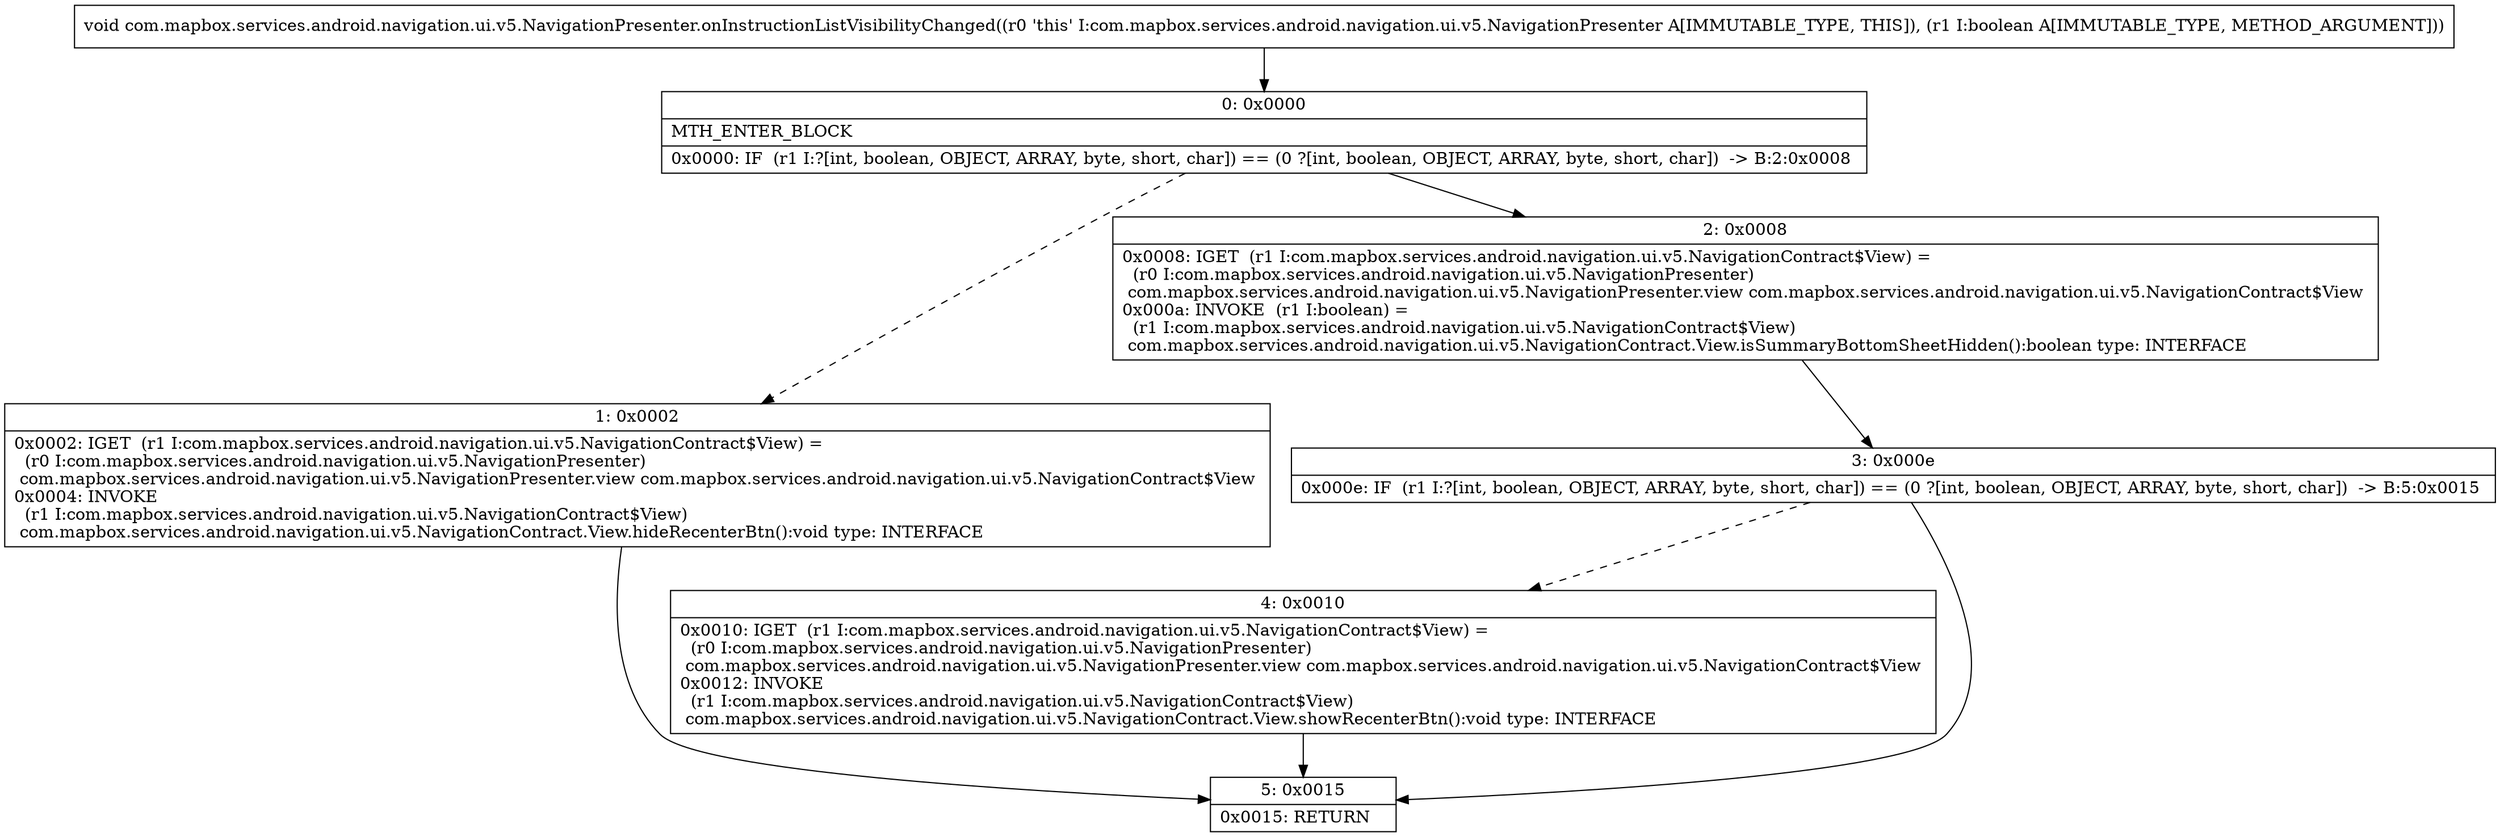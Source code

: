 digraph "CFG forcom.mapbox.services.android.navigation.ui.v5.NavigationPresenter.onInstructionListVisibilityChanged(Z)V" {
Node_0 [shape=record,label="{0\:\ 0x0000|MTH_ENTER_BLOCK\l|0x0000: IF  (r1 I:?[int, boolean, OBJECT, ARRAY, byte, short, char]) == (0 ?[int, boolean, OBJECT, ARRAY, byte, short, char])  \-\> B:2:0x0008 \l}"];
Node_1 [shape=record,label="{1\:\ 0x0002|0x0002: IGET  (r1 I:com.mapbox.services.android.navigation.ui.v5.NavigationContract$View) = \l  (r0 I:com.mapbox.services.android.navigation.ui.v5.NavigationPresenter)\l com.mapbox.services.android.navigation.ui.v5.NavigationPresenter.view com.mapbox.services.android.navigation.ui.v5.NavigationContract$View \l0x0004: INVOKE  \l  (r1 I:com.mapbox.services.android.navigation.ui.v5.NavigationContract$View)\l com.mapbox.services.android.navigation.ui.v5.NavigationContract.View.hideRecenterBtn():void type: INTERFACE \l}"];
Node_2 [shape=record,label="{2\:\ 0x0008|0x0008: IGET  (r1 I:com.mapbox.services.android.navigation.ui.v5.NavigationContract$View) = \l  (r0 I:com.mapbox.services.android.navigation.ui.v5.NavigationPresenter)\l com.mapbox.services.android.navigation.ui.v5.NavigationPresenter.view com.mapbox.services.android.navigation.ui.v5.NavigationContract$View \l0x000a: INVOKE  (r1 I:boolean) = \l  (r1 I:com.mapbox.services.android.navigation.ui.v5.NavigationContract$View)\l com.mapbox.services.android.navigation.ui.v5.NavigationContract.View.isSummaryBottomSheetHidden():boolean type: INTERFACE \l}"];
Node_3 [shape=record,label="{3\:\ 0x000e|0x000e: IF  (r1 I:?[int, boolean, OBJECT, ARRAY, byte, short, char]) == (0 ?[int, boolean, OBJECT, ARRAY, byte, short, char])  \-\> B:5:0x0015 \l}"];
Node_4 [shape=record,label="{4\:\ 0x0010|0x0010: IGET  (r1 I:com.mapbox.services.android.navigation.ui.v5.NavigationContract$View) = \l  (r0 I:com.mapbox.services.android.navigation.ui.v5.NavigationPresenter)\l com.mapbox.services.android.navigation.ui.v5.NavigationPresenter.view com.mapbox.services.android.navigation.ui.v5.NavigationContract$View \l0x0012: INVOKE  \l  (r1 I:com.mapbox.services.android.navigation.ui.v5.NavigationContract$View)\l com.mapbox.services.android.navigation.ui.v5.NavigationContract.View.showRecenterBtn():void type: INTERFACE \l}"];
Node_5 [shape=record,label="{5\:\ 0x0015|0x0015: RETURN   \l}"];
MethodNode[shape=record,label="{void com.mapbox.services.android.navigation.ui.v5.NavigationPresenter.onInstructionListVisibilityChanged((r0 'this' I:com.mapbox.services.android.navigation.ui.v5.NavigationPresenter A[IMMUTABLE_TYPE, THIS]), (r1 I:boolean A[IMMUTABLE_TYPE, METHOD_ARGUMENT])) }"];
MethodNode -> Node_0;
Node_0 -> Node_1[style=dashed];
Node_0 -> Node_2;
Node_1 -> Node_5;
Node_2 -> Node_3;
Node_3 -> Node_4[style=dashed];
Node_3 -> Node_5;
Node_4 -> Node_5;
}

